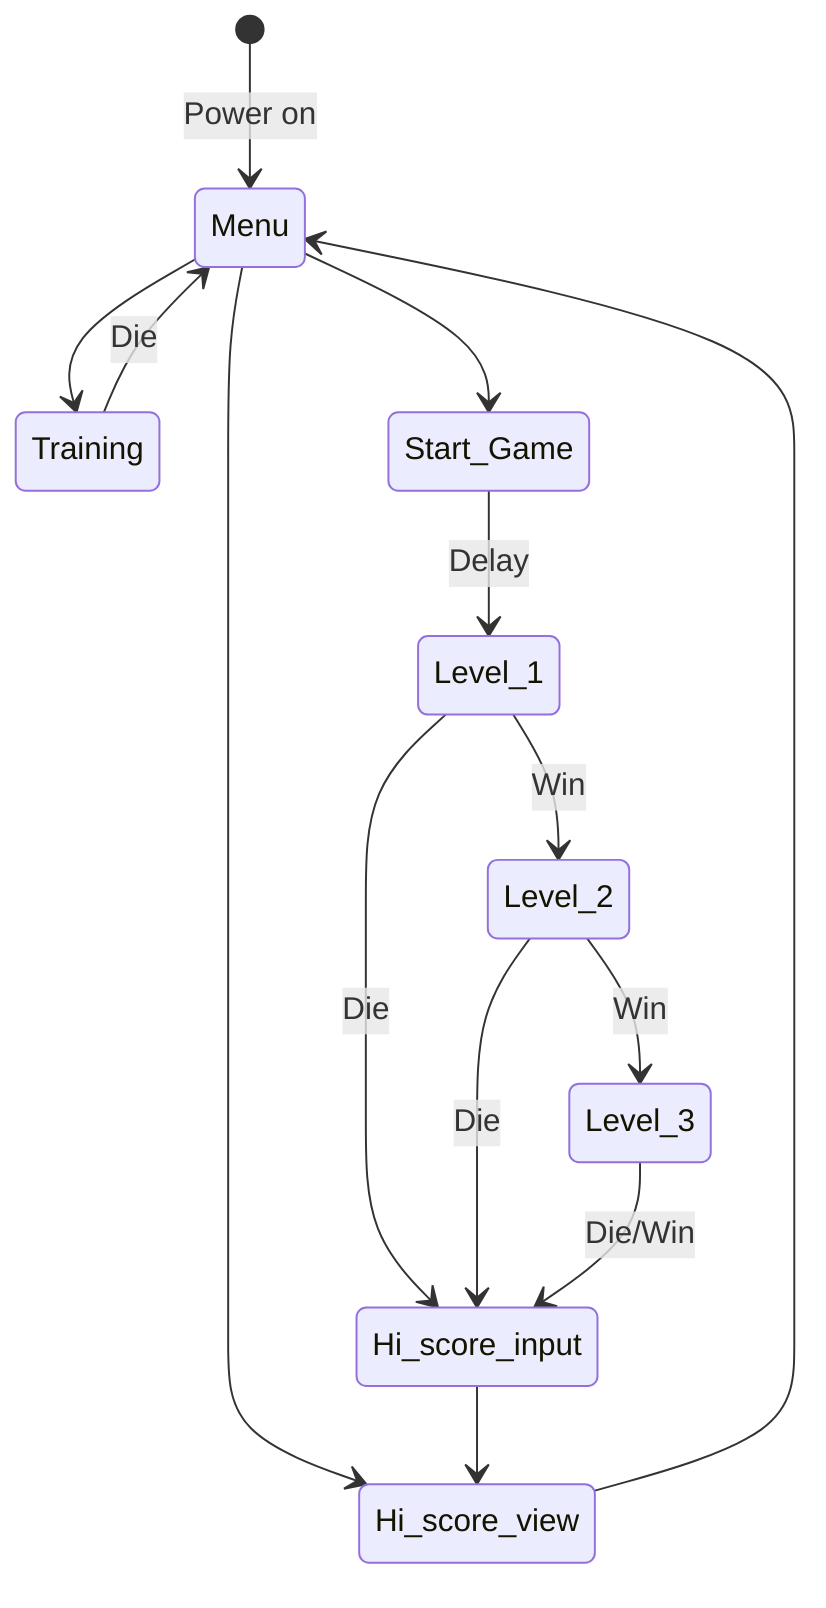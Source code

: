stateDiagram
    [*] --> Menu : Power on
    Menu --> Training
    Menu --> Start_Game
    Menu --> Hi_score_view

    Training --> Menu : Die


    Start_Game --> Level_1 : Delay
    Level_1 --> Level_2 : Win
    Level_2 --> Level_3 : Win
    

    Level_1 --> Hi_score_input : Die
    Level_2 --> Hi_score_input : Die
    Level_3 --> Hi_score_input : Die/Win

    Hi_score_input --> Hi_score_view

    Hi_score_view --> Menu